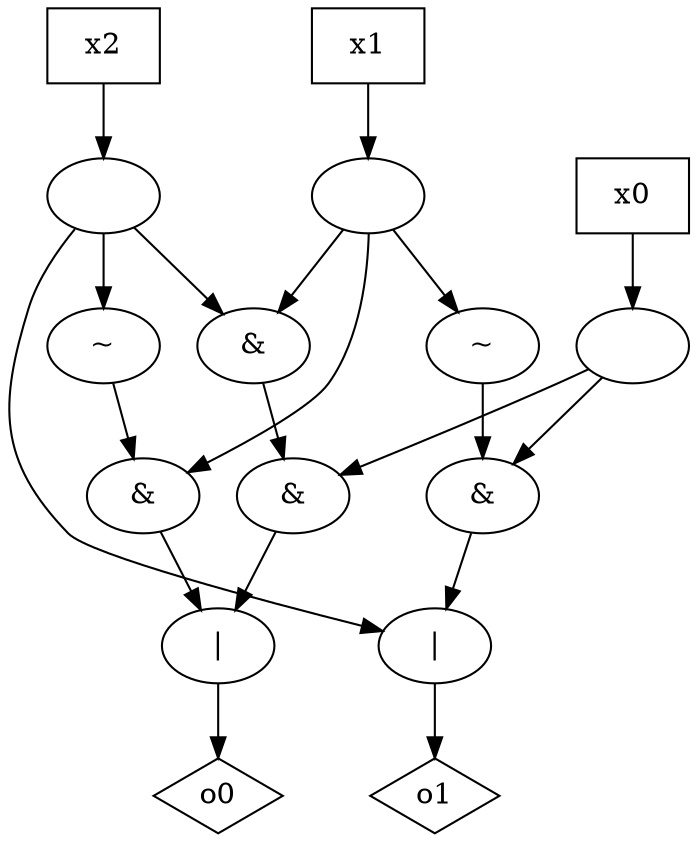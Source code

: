 digraph G {
n0 [label="o0",shape="diamond"];
n1 [label="|"];
n2 [label="&"];
n3 [label=""];
n4 [label="&"];
n5 [label=""];
n6 [label=""];
n7 [label="&"];
n9 [label="~"];
n11 [label="o1",shape="diamond"];
n12 [label="|"];
n13 [label="&"];
n15 [label="~"];
n18 [label="x0",shape="box"];
n8 [label="x1",shape="box"];
n10 [label="x2",shape="box"];
n1 -> n0
n2 -> n1
n3 -> n2
n3 -> n13
n4 -> n2
n5 -> n4
n5 -> n7
n5 -> n15
n6 -> n4
n6 -> n9
n6 -> n12
n7 -> n1
n9 -> n7
n12 -> n11
n13 -> n12
n15 -> n13
n18 -> n3
n8 -> n5
n10 -> n6
}